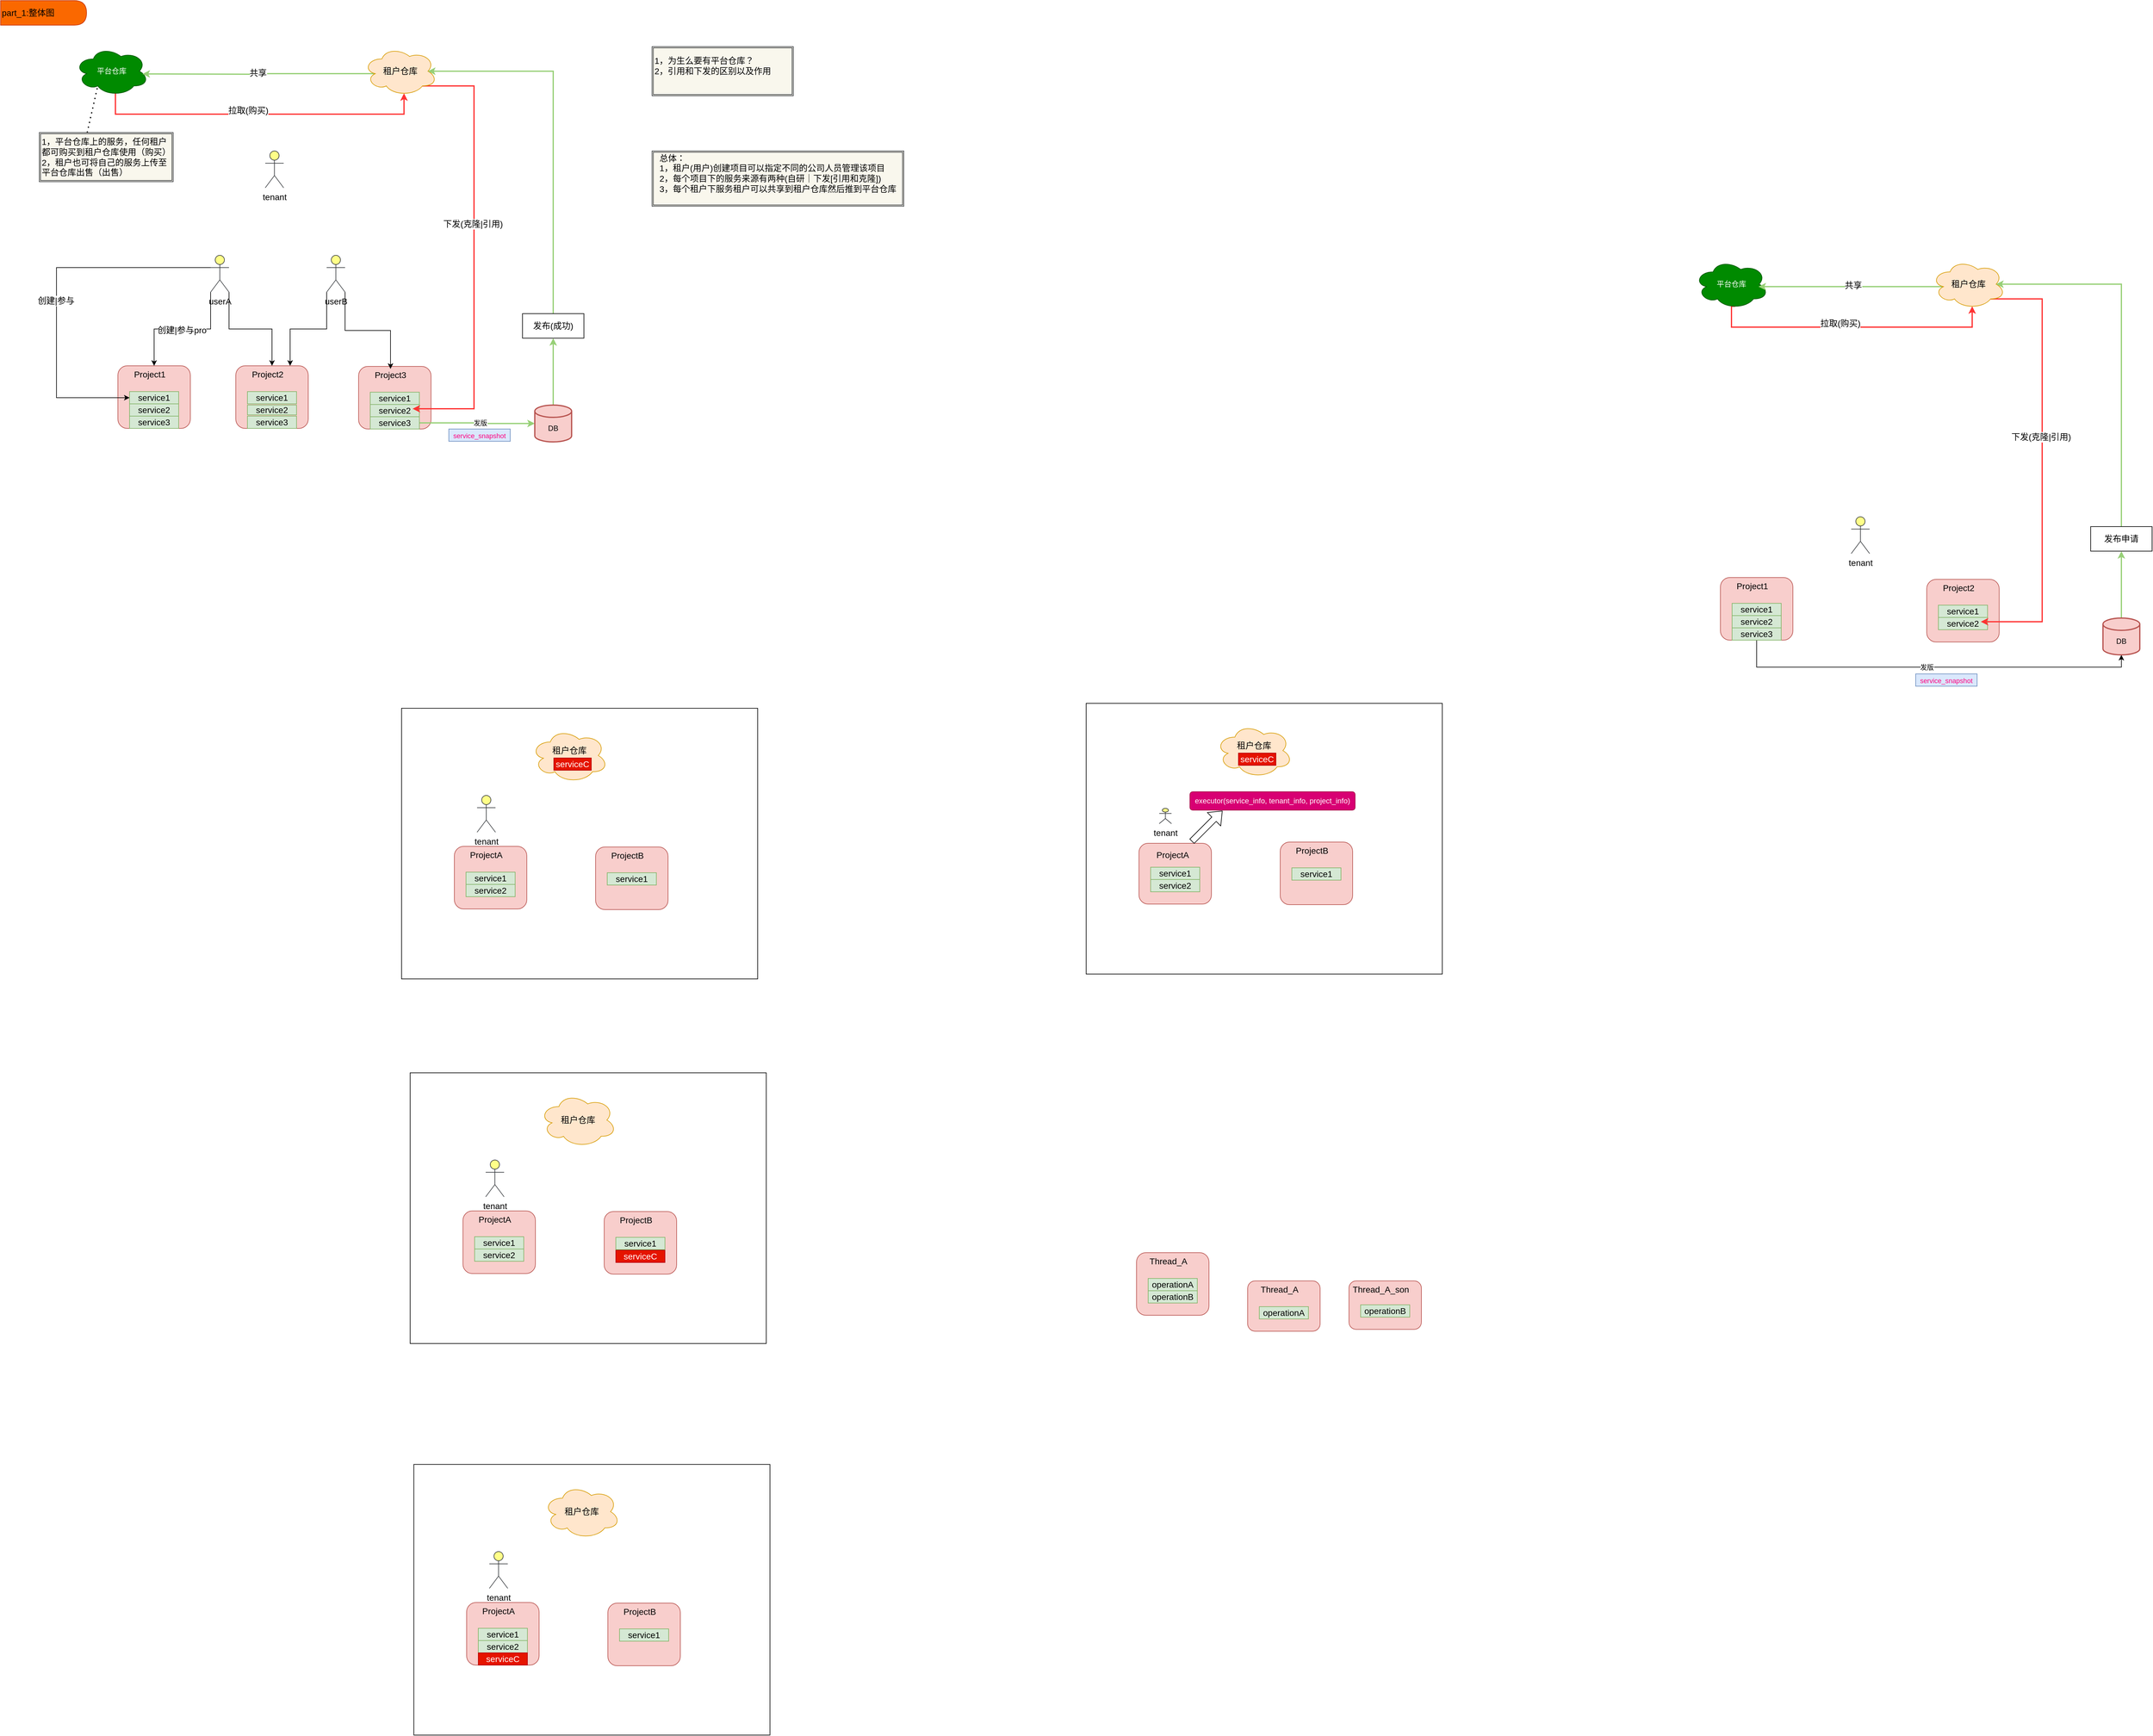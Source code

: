 <mxfile version="14.9.7" type="github">
  <diagram name="Page-1" id="97916047-d0de-89f5-080d-49f4d83e522f">
    <mxGraphModel dx="1497" dy="760" grid="0" gridSize="10" guides="1" tooltips="1" connect="1" arrows="1" fold="1" page="1" pageScale="1.5" pageWidth="4681" pageHeight="3300" background="none" math="0" shadow="0">
      <root>
        <mxCell id="0" />
        <mxCell id="1" parent="0" />
        <mxCell id="XiP37MumvkjMzCkYlwh3-148" style="edgeStyle=orthogonalEdgeStyle;rounded=0;orthogonalLoop=1;jettySize=auto;html=1;exitX=0.55;exitY=0.95;exitDx=0;exitDy=0;exitPerimeter=0;entryX=0.55;entryY=0.95;entryDx=0;entryDy=0;entryPerimeter=0;fontSize=14;fontColor=#33FF33;strokeWidth=2;strokeColor=#FF3333;" parent="1" source="XiP37MumvkjMzCkYlwh3-59" target="XiP37MumvkjMzCkYlwh3-65" edge="1">
          <mxGeometry relative="1" as="geometry">
            <Array as="points">
              <mxPoint x="187" y="225" />
              <mxPoint x="657" y="225" />
            </Array>
          </mxGeometry>
        </mxCell>
        <mxCell id="XiP37MumvkjMzCkYlwh3-149" value="&lt;font color=&quot;#000000&quot;&gt;拉取(购买)&lt;/font&gt;" style="edgeLabel;html=1;align=center;verticalAlign=middle;resizable=0;points=[];fontSize=14;fontColor=#33FF33;" parent="XiP37MumvkjMzCkYlwh3-148" vertex="1" connectable="0">
          <mxGeometry x="-0.07" y="6" relative="1" as="geometry">
            <mxPoint as="offset" />
          </mxGeometry>
        </mxCell>
        <mxCell id="XiP37MumvkjMzCkYlwh3-59" value="平台仓库" style="ellipse;shape=cloud;whiteSpace=wrap;html=1;fillColor=#008a00;strokeColor=#005700;fontColor=#ffffff;" parent="1" vertex="1">
          <mxGeometry x="121" y="115" width="120" height="80" as="geometry" />
        </mxCell>
        <mxCell id="XiP37MumvkjMzCkYlwh3-132" style="edgeStyle=orthogonalEdgeStyle;rounded=0;orthogonalLoop=1;jettySize=auto;html=1;exitX=0.16;exitY=0.55;exitDx=0;exitDy=0;exitPerimeter=0;fontSize=14;strokeWidth=2;strokeColor=#97D077;" parent="1" source="XiP37MumvkjMzCkYlwh3-65" edge="1">
          <mxGeometry relative="1" as="geometry">
            <mxPoint x="231" y="159.471" as="targetPoint" />
          </mxGeometry>
        </mxCell>
        <mxCell id="XiP37MumvkjMzCkYlwh3-133" value="共享" style="edgeLabel;html=1;align=center;verticalAlign=middle;resizable=0;points=[];fontSize=14;" parent="XiP37MumvkjMzCkYlwh3-132" vertex="1" connectable="0">
          <mxGeometry x="-0.04" y="-1" relative="1" as="geometry">
            <mxPoint x="-9" as="offset" />
          </mxGeometry>
        </mxCell>
        <mxCell id="XiP37MumvkjMzCkYlwh3-150" style="edgeStyle=orthogonalEdgeStyle;rounded=0;orthogonalLoop=1;jettySize=auto;html=1;exitX=0.8;exitY=0.8;exitDx=0;exitDy=0;exitPerimeter=0;entryX=1;entryY=0.75;entryDx=0;entryDy=0;fontSize=14;fontColor=#33FF33;strokeWidth=2;strokeColor=#FF3333;" parent="1" source="XiP37MumvkjMzCkYlwh3-65" target="XiP37MumvkjMzCkYlwh3-97" edge="1">
          <mxGeometry relative="1" as="geometry">
            <Array as="points">
              <mxPoint x="771" y="179" />
              <mxPoint x="771" y="705" />
              <mxPoint x="691" y="705" />
              <mxPoint x="691" y="713" />
            </Array>
          </mxGeometry>
        </mxCell>
        <mxCell id="XiP37MumvkjMzCkYlwh3-153" value="&lt;font color=&quot;#000000&quot;&gt;下发(克隆|引用)&lt;/font&gt;" style="edgeLabel;html=1;align=center;verticalAlign=middle;resizable=0;points=[];fontSize=14;fontColor=#33FF33;" parent="XiP37MumvkjMzCkYlwh3-150" vertex="1" connectable="0">
          <mxGeometry x="-0.126" y="-2" relative="1" as="geometry">
            <mxPoint as="offset" />
          </mxGeometry>
        </mxCell>
        <mxCell id="XiP37MumvkjMzCkYlwh3-65" value="租户仓库" style="ellipse;shape=cloud;whiteSpace=wrap;html=1;fontSize=14;fillColor=#ffe6cc;strokeColor=#d79b00;" parent="1" vertex="1">
          <mxGeometry x="591" y="115" width="120" height="80" as="geometry" />
        </mxCell>
        <mxCell id="XiP37MumvkjMzCkYlwh3-67" value="" style="rounded=1;whiteSpace=wrap;html=1;fontSize=14;fillColor=#f8cecc;strokeColor=#b85450;" parent="1" vertex="1">
          <mxGeometry x="191" y="635" width="118" height="102" as="geometry" />
        </mxCell>
        <mxCell id="XiP37MumvkjMzCkYlwh3-72" value="tenant" style="shape=umlActor;verticalLabelPosition=bottom;verticalAlign=top;html=1;outlineConnect=0;fontSize=14;fillColor=#ffff88;strokeColor=#36393d;" parent="1" vertex="1">
          <mxGeometry x="431" y="285" width="30" height="60" as="geometry" />
        </mxCell>
        <mxCell id="XiP37MumvkjMzCkYlwh3-77" value="service1" style="rounded=0;whiteSpace=wrap;html=1;fontSize=14;fillColor=#d5e8d4;strokeColor=#82b366;" parent="1" vertex="1">
          <mxGeometry x="210" y="677" width="80" height="20" as="geometry" />
        </mxCell>
        <mxCell id="XiP37MumvkjMzCkYlwh3-78" value="service2" style="rounded=0;whiteSpace=wrap;html=1;fontSize=14;fillColor=#d5e8d4;strokeColor=#82b366;" parent="1" vertex="1">
          <mxGeometry x="210" y="697" width="80" height="20" as="geometry" />
        </mxCell>
        <mxCell id="XiP37MumvkjMzCkYlwh3-79" value="service3" style="rounded=0;whiteSpace=wrap;html=1;fontSize=14;fillColor=#d5e8d4;strokeColor=#82b366;" parent="1" vertex="1">
          <mxGeometry x="210" y="717" width="80" height="20" as="geometry" />
        </mxCell>
        <mxCell id="XiP37MumvkjMzCkYlwh3-91" value="Project1" style="text;html=1;strokeColor=none;fillColor=none;align=center;verticalAlign=middle;whiteSpace=wrap;rounded=0;fontSize=14;" parent="1" vertex="1">
          <mxGeometry x="223" y="639" width="40" height="20" as="geometry" />
        </mxCell>
        <mxCell id="XiP37MumvkjMzCkYlwh3-92" value="" style="rounded=1;whiteSpace=wrap;html=1;fontSize=14;fillColor=#f8cecc;strokeColor=#b85450;" parent="1" vertex="1">
          <mxGeometry x="383" y="635" width="118" height="102" as="geometry" />
        </mxCell>
        <mxCell id="XiP37MumvkjMzCkYlwh3-93" value="service1" style="rounded=0;whiteSpace=wrap;html=1;fontSize=14;fillColor=#d5e8d4;strokeColor=#82b366;" parent="1" vertex="1">
          <mxGeometry x="402" y="677" width="80" height="20" as="geometry" />
        </mxCell>
        <mxCell id="XiP37MumvkjMzCkYlwh3-94" value="service2" style="rounded=0;whiteSpace=wrap;html=1;fontSize=14;fillColor=#d5e8d4;strokeColor=#82b366;" parent="1" vertex="1">
          <mxGeometry x="402" y="699" width="80" height="16" as="geometry" />
        </mxCell>
        <mxCell id="XiP37MumvkjMzCkYlwh3-95" value="service3" style="rounded=0;whiteSpace=wrap;html=1;fontSize=14;fillColor=#d5e8d4;strokeColor=#82b366;" parent="1" vertex="1">
          <mxGeometry x="402" y="717" width="80" height="20" as="geometry" />
        </mxCell>
        <mxCell id="XiP37MumvkjMzCkYlwh3-96" value="Project2" style="text;html=1;strokeColor=none;fillColor=none;align=center;verticalAlign=middle;whiteSpace=wrap;rounded=0;fontSize=14;" parent="1" vertex="1">
          <mxGeometry x="415" y="639" width="40" height="20" as="geometry" />
        </mxCell>
        <mxCell id="XiP37MumvkjMzCkYlwh3-97" value="" style="rounded=1;whiteSpace=wrap;html=1;fontSize=14;fillColor=#f8cecc;strokeColor=#b85450;" parent="1" vertex="1">
          <mxGeometry x="583" y="636" width="118" height="102" as="geometry" />
        </mxCell>
        <mxCell id="XiP37MumvkjMzCkYlwh3-98" value="service1" style="rounded=0;whiteSpace=wrap;html=1;fontSize=14;fillColor=#d5e8d4;strokeColor=#82b366;" parent="1" vertex="1">
          <mxGeometry x="602" y="678" width="80" height="20" as="geometry" />
        </mxCell>
        <mxCell id="XiP37MumvkjMzCkYlwh3-99" value="service2" style="rounded=0;whiteSpace=wrap;html=1;fontSize=14;fillColor=#d5e8d4;strokeColor=#82b366;" parent="1" vertex="1">
          <mxGeometry x="602" y="698" width="80" height="20" as="geometry" />
        </mxCell>
        <mxCell id="mb0j57fvCN2QoR91kA2i-7" style="edgeStyle=orthogonalEdgeStyle;rounded=0;orthogonalLoop=1;jettySize=auto;html=1;exitX=1;exitY=0.5;exitDx=0;exitDy=0;entryX=0;entryY=0.5;entryDx=0;entryDy=0;entryPerimeter=0;strokeWidth=2;strokeColor=#97D077;" parent="1" source="XiP37MumvkjMzCkYlwh3-100" target="mb0j57fvCN2QoR91kA2i-4" edge="1">
          <mxGeometry relative="1" as="geometry" />
        </mxCell>
        <mxCell id="mb0j57fvCN2QoR91kA2i-8" value="发版" style="edgeLabel;html=1;align=center;verticalAlign=middle;resizable=0;points=[];" parent="mb0j57fvCN2QoR91kA2i-7" vertex="1" connectable="0">
          <mxGeometry x="-0.076" relative="1" as="geometry">
            <mxPoint x="11" as="offset" />
          </mxGeometry>
        </mxCell>
        <mxCell id="XiP37MumvkjMzCkYlwh3-100" value="service3" style="rounded=0;whiteSpace=wrap;html=1;fontSize=14;fillColor=#d5e8d4;strokeColor=#82b366;" parent="1" vertex="1">
          <mxGeometry x="602" y="718" width="80" height="20" as="geometry" />
        </mxCell>
        <mxCell id="XiP37MumvkjMzCkYlwh3-101" value="Project3" style="text;html=1;strokeColor=none;fillColor=none;align=center;verticalAlign=middle;whiteSpace=wrap;rounded=0;fontSize=14;" parent="1" vertex="1">
          <mxGeometry x="615" y="640" width="40" height="20" as="geometry" />
        </mxCell>
        <mxCell id="XiP37MumvkjMzCkYlwh3-104" value="&lt;div style=&quot;text-align: left&quot;&gt;&lt;span&gt;总体：&lt;/span&gt;&lt;/div&gt;&lt;div style=&quot;text-align: left&quot;&gt;&lt;span&gt;1，租户(用户)创建项目可以指定不同的公司人员管理该项目&lt;/span&gt;&lt;/div&gt;&lt;div style=&quot;text-align: left&quot;&gt;&lt;span&gt;2，每个项目下的服务来源有两种(自研｜下发[引用和克隆])&lt;/span&gt;&lt;/div&gt;&lt;div style=&quot;text-align: left&quot;&gt;&lt;span&gt;3，每个租户下服务租户可以共享到租户仓库然后推到平台仓库&lt;/span&gt;&lt;/div&gt;&lt;div style=&quot;text-align: left&quot;&gt;&lt;span&gt;&lt;br&gt;&lt;/span&gt;&lt;/div&gt;" style="shape=ext;double=1;rounded=0;whiteSpace=wrap;html=1;fontSize=14;fillColor=#f9f7ed;strokeColor=#36393d;" parent="1" vertex="1">
          <mxGeometry x="1061" y="285" width="410" height="90" as="geometry" />
        </mxCell>
        <mxCell id="XiP37MumvkjMzCkYlwh3-118" style="edgeStyle=orthogonalEdgeStyle;rounded=0;orthogonalLoop=1;jettySize=auto;html=1;exitX=0;exitY=1;exitDx=0;exitDy=0;exitPerimeter=0;entryX=0.5;entryY=0;entryDx=0;entryDy=0;fontSize=14;" parent="1" source="XiP37MumvkjMzCkYlwh3-109" target="XiP37MumvkjMzCkYlwh3-67" edge="1">
          <mxGeometry relative="1" as="geometry" />
        </mxCell>
        <mxCell id="XiP37MumvkjMzCkYlwh3-123" value="创建|参与pro" style="edgeLabel;html=1;align=center;verticalAlign=middle;resizable=0;points=[];fontSize=14;" parent="XiP37MumvkjMzCkYlwh3-118" vertex="1" connectable="0">
          <mxGeometry x="0.01" y="2" relative="1" as="geometry">
            <mxPoint as="offset" />
          </mxGeometry>
        </mxCell>
        <mxCell id="XiP37MumvkjMzCkYlwh3-119" style="edgeStyle=orthogonalEdgeStyle;rounded=0;orthogonalLoop=1;jettySize=auto;html=1;exitX=1;exitY=1;exitDx=0;exitDy=0;exitPerimeter=0;fontSize=14;entryX=0.5;entryY=0;entryDx=0;entryDy=0;" parent="1" source="XiP37MumvkjMzCkYlwh3-109" target="XiP37MumvkjMzCkYlwh3-92" edge="1">
          <mxGeometry relative="1" as="geometry">
            <mxPoint x="442" y="615" as="targetPoint" />
          </mxGeometry>
        </mxCell>
        <mxCell id="XiP37MumvkjMzCkYlwh3-124" style="edgeStyle=orthogonalEdgeStyle;rounded=0;orthogonalLoop=1;jettySize=auto;html=1;exitX=0;exitY=0.333;exitDx=0;exitDy=0;exitPerimeter=0;fontSize=14;entryX=0;entryY=0.5;entryDx=0;entryDy=0;" parent="1" source="XiP37MumvkjMzCkYlwh3-109" target="XiP37MumvkjMzCkYlwh3-77" edge="1">
          <mxGeometry relative="1" as="geometry">
            <mxPoint x="161" y="845" as="targetPoint" />
            <Array as="points">
              <mxPoint x="91" y="475" />
              <mxPoint x="91" y="687" />
            </Array>
          </mxGeometry>
        </mxCell>
        <mxCell id="XiP37MumvkjMzCkYlwh3-125" value="创建|参与" style="edgeLabel;html=1;align=center;verticalAlign=middle;resizable=0;points=[];fontSize=14;" parent="XiP37MumvkjMzCkYlwh3-124" vertex="1" connectable="0">
          <mxGeometry x="0.048" y="-1" relative="1" as="geometry">
            <mxPoint as="offset" />
          </mxGeometry>
        </mxCell>
        <mxCell id="XiP37MumvkjMzCkYlwh3-109" value="userA" style="shape=umlActor;verticalLabelPosition=bottom;verticalAlign=top;html=1;outlineConnect=0;fontSize=14;fillColor=#ffff88;strokeColor=#36393d;" parent="1" vertex="1">
          <mxGeometry x="342" y="455" width="30" height="60" as="geometry" />
        </mxCell>
        <mxCell id="XiP37MumvkjMzCkYlwh3-120" style="edgeStyle=orthogonalEdgeStyle;rounded=0;orthogonalLoop=1;jettySize=auto;html=1;exitX=0;exitY=1;exitDx=0;exitDy=0;exitPerimeter=0;entryX=0.75;entryY=0;entryDx=0;entryDy=0;fontSize=14;" parent="1" source="XiP37MumvkjMzCkYlwh3-113" target="XiP37MumvkjMzCkYlwh3-92" edge="1">
          <mxGeometry relative="1" as="geometry" />
        </mxCell>
        <mxCell id="XiP37MumvkjMzCkYlwh3-121" style="edgeStyle=orthogonalEdgeStyle;rounded=0;orthogonalLoop=1;jettySize=auto;html=1;exitX=1;exitY=1;exitDx=0;exitDy=0;exitPerimeter=0;entryX=0.5;entryY=0;entryDx=0;entryDy=0;fontSize=14;" parent="1" source="XiP37MumvkjMzCkYlwh3-113" target="XiP37MumvkjMzCkYlwh3-101" edge="1">
          <mxGeometry relative="1" as="geometry" />
        </mxCell>
        <mxCell id="XiP37MumvkjMzCkYlwh3-113" value="userB" style="shape=umlActor;verticalLabelPosition=bottom;verticalAlign=top;html=1;outlineConnect=0;fontSize=14;fillColor=#ffff88;strokeColor=#36393d;" parent="1" vertex="1">
          <mxGeometry x="531" y="455" width="30" height="60" as="geometry" />
        </mxCell>
        <mxCell id="XiP37MumvkjMzCkYlwh3-134" value="1，平台仓库上的服务，任何租户都可购买到租户仓库使用（购买）&lt;br&gt;2，租户也可将自己的服务上传至平台仓库出售（出售）" style="shape=ext;double=1;rounded=0;whiteSpace=wrap;html=1;fontSize=14;align=left;fillColor=#f9f7ed;strokeColor=#36393d;" parent="1" vertex="1">
          <mxGeometry x="63" y="255" width="218" height="80" as="geometry" />
        </mxCell>
        <mxCell id="XiP37MumvkjMzCkYlwh3-135" value="" style="endArrow=none;dashed=1;html=1;dashPattern=1 3;strokeWidth=2;fontSize=14;entryX=0.31;entryY=0.8;entryDx=0;entryDy=0;entryPerimeter=0;" parent="1" target="XiP37MumvkjMzCkYlwh3-59" edge="1">
          <mxGeometry width="50" height="50" relative="1" as="geometry">
            <mxPoint x="141" y="255" as="sourcePoint" />
            <mxPoint x="161" y="205" as="targetPoint" />
          </mxGeometry>
        </mxCell>
        <mxCell id="XiP37MumvkjMzCkYlwh3-152" value="" style="endArrow=classic;html=1;fontSize=14;fontColor=#33FF33;strokeWidth=2;strokeColor=#FF3333;" parent="1" edge="1">
          <mxGeometry width="50" height="50" relative="1" as="geometry">
            <mxPoint x="721" y="705" as="sourcePoint" />
            <mxPoint x="671" y="705" as="targetPoint" />
          </mxGeometry>
        </mxCell>
        <mxCell id="XiP37MumvkjMzCkYlwh3-155" value="&lt;font color=&quot;#000000&quot;&gt;1，为生么要有平台仓库？&lt;br&gt;2，引用和下发的区别以及作用&lt;br&gt;&lt;br&gt;&lt;/font&gt;" style="shape=ext;double=1;rounded=0;whiteSpace=wrap;html=1;fontSize=14;align=left;fillColor=#f9f7ed;strokeColor=#36393d;" parent="1" vertex="1">
          <mxGeometry x="1061" y="115" width="230" height="80" as="geometry" />
        </mxCell>
        <mxCell id="XiP37MumvkjMzCkYlwh3-160" value="&lt;font color=&quot;#000000&quot;&gt;part_1:整体图&lt;/font&gt;" style="shape=delay;whiteSpace=wrap;html=1;fontSize=14;fontColor=#000000;align=left;fillColor=#fa6800;strokeColor=#C73500;" parent="1" vertex="1">
          <mxGeometry y="40" width="140" height="40" as="geometry" />
        </mxCell>
        <mxCell id="mb0j57fvCN2QoR91kA2i-16" style="edgeStyle=orthogonalEdgeStyle;rounded=0;orthogonalLoop=1;jettySize=auto;html=1;exitX=0.5;exitY=0;exitDx=0;exitDy=0;entryX=0.875;entryY=0.5;entryDx=0;entryDy=0;entryPerimeter=0;strokeWidth=2;strokeColor=#97D077;" parent="1" source="mb0j57fvCN2QoR91kA2i-2" target="XiP37MumvkjMzCkYlwh3-65" edge="1">
          <mxGeometry relative="1" as="geometry">
            <Array as="points">
              <mxPoint x="900" y="155" />
            </Array>
          </mxGeometry>
        </mxCell>
        <mxCell id="mb0j57fvCN2QoR91kA2i-2" value="&lt;font style=&quot;font-size: 14px&quot;&gt;发布(成功)&lt;/font&gt;" style="rounded=0;whiteSpace=wrap;html=1;" parent="1" vertex="1">
          <mxGeometry x="850" y="550" width="100" height="40" as="geometry" />
        </mxCell>
        <mxCell id="mb0j57fvCN2QoR91kA2i-15" style="edgeStyle=orthogonalEdgeStyle;rounded=0;orthogonalLoop=1;jettySize=auto;html=1;exitX=0.5;exitY=0;exitDx=0;exitDy=0;exitPerimeter=0;entryX=0.5;entryY=1;entryDx=0;entryDy=0;strokeWidth=2;strokeColor=#97D077;" parent="1" source="mb0j57fvCN2QoR91kA2i-4" target="mb0j57fvCN2QoR91kA2i-2" edge="1">
          <mxGeometry relative="1" as="geometry" />
        </mxCell>
        <mxCell id="mb0j57fvCN2QoR91kA2i-4" value="&lt;br&gt;DB" style="strokeWidth=2;html=1;shape=mxgraph.flowchart.database;whiteSpace=wrap;fillColor=#f8cecc;strokeColor=#b85450;" parent="1" vertex="1">
          <mxGeometry x="870" y="699" width="60" height="60" as="geometry" />
        </mxCell>
        <mxCell id="mb0j57fvCN2QoR91kA2i-9" value="&lt;font style=&quot;font-size: 11px&quot; color=&quot;#ff0080&quot;&gt;service_snapshot&lt;/font&gt;" style="rounded=0;whiteSpace=wrap;html=1;fontSize=14;fillColor=#dae8fc;strokeColor=#6c8ebf;" parent="1" vertex="1">
          <mxGeometry x="730" y="738" width="100" height="20" as="geometry" />
        </mxCell>
        <mxCell id="cBf-o_3Lq7rXrhT4jhTr-19" value="" style="rounded=0;whiteSpace=wrap;html=1;" parent="1" vertex="1">
          <mxGeometry x="653" y="1193" width="580" height="441" as="geometry" />
        </mxCell>
        <mxCell id="cBf-o_3Lq7rXrhT4jhTr-21" value="" style="rounded=1;whiteSpace=wrap;html=1;fontSize=14;fillColor=#f8cecc;strokeColor=#b85450;" parent="1" vertex="1">
          <mxGeometry x="739" y="1418" width="118" height="102" as="geometry" />
        </mxCell>
        <mxCell id="cBf-o_3Lq7rXrhT4jhTr-22" value="service1" style="rounded=0;whiteSpace=wrap;html=1;fontSize=14;fillColor=#d5e8d4;strokeColor=#82b366;" parent="1" vertex="1">
          <mxGeometry x="758" y="1460" width="80" height="20" as="geometry" />
        </mxCell>
        <mxCell id="cBf-o_3Lq7rXrhT4jhTr-23" value="service2" style="rounded=0;whiteSpace=wrap;html=1;fontSize=14;fillColor=#d5e8d4;strokeColor=#82b366;" parent="1" vertex="1">
          <mxGeometry x="758" y="1480" width="80" height="20" as="geometry" />
        </mxCell>
        <mxCell id="cBf-o_3Lq7rXrhT4jhTr-25" value="ProjectA" style="text;html=1;strokeColor=none;fillColor=none;align=center;verticalAlign=middle;whiteSpace=wrap;rounded=0;fontSize=14;" parent="1" vertex="1">
          <mxGeometry x="771" y="1422" width="40" height="20" as="geometry" />
        </mxCell>
        <mxCell id="cBf-o_3Lq7rXrhT4jhTr-26" value="tenant" style="shape=umlActor;verticalLabelPosition=bottom;verticalAlign=top;html=1;outlineConnect=0;fontSize=14;fillColor=#ffff88;strokeColor=#36393d;" parent="1" vertex="1">
          <mxGeometry x="776" y="1335" width="30" height="60" as="geometry" />
        </mxCell>
        <mxCell id="cBf-o_3Lq7rXrhT4jhTr-27" value="租户仓库&lt;br&gt;&lt;br&gt;" style="ellipse;shape=cloud;whiteSpace=wrap;html=1;fontSize=14;fillColor=#ffe6cc;strokeColor=#d79b00;" parent="1" vertex="1">
          <mxGeometry x="864" y="1226" width="125" height="88" as="geometry" />
        </mxCell>
        <mxCell id="cBf-o_3Lq7rXrhT4jhTr-29" value="" style="rounded=1;whiteSpace=wrap;html=1;fontSize=14;fillColor=#f8cecc;strokeColor=#b85450;" parent="1" vertex="1">
          <mxGeometry x="969" y="1419" width="118" height="102" as="geometry" />
        </mxCell>
        <mxCell id="cBf-o_3Lq7rXrhT4jhTr-30" value="service1" style="rounded=0;whiteSpace=wrap;html=1;fontSize=14;fillColor=#d5e8d4;strokeColor=#82b366;" parent="1" vertex="1">
          <mxGeometry x="988" y="1461" width="80" height="20" as="geometry" />
        </mxCell>
        <mxCell id="cBf-o_3Lq7rXrhT4jhTr-33" value="ProjectB" style="text;html=1;strokeColor=none;fillColor=none;align=center;verticalAlign=middle;whiteSpace=wrap;rounded=0;fontSize=14;" parent="1" vertex="1">
          <mxGeometry x="1001" y="1423" width="40" height="20" as="geometry" />
        </mxCell>
        <mxCell id="cBf-o_3Lq7rXrhT4jhTr-35" value="serviceC" style="rounded=0;whiteSpace=wrap;html=1;fontSize=14;fillColor=#e51400;strokeColor=#B20000;fontColor=#ffffff;" parent="1" vertex="1">
          <mxGeometry x="901" y="1274" width="61" height="20" as="geometry" />
        </mxCell>
        <mxCell id="cBf-o_3Lq7rXrhT4jhTr-37" value="" style="rounded=0;whiteSpace=wrap;html=1;" parent="1" vertex="1">
          <mxGeometry x="667" y="1787" width="580" height="441" as="geometry" />
        </mxCell>
        <mxCell id="cBf-o_3Lq7rXrhT4jhTr-38" value="" style="rounded=1;whiteSpace=wrap;html=1;fontSize=14;fillColor=#f8cecc;strokeColor=#b85450;" parent="1" vertex="1">
          <mxGeometry x="753" y="2012" width="118" height="102" as="geometry" />
        </mxCell>
        <mxCell id="cBf-o_3Lq7rXrhT4jhTr-39" value="service1" style="rounded=0;whiteSpace=wrap;html=1;fontSize=14;fillColor=#d5e8d4;strokeColor=#82b366;" parent="1" vertex="1">
          <mxGeometry x="772" y="2054" width="80" height="20" as="geometry" />
        </mxCell>
        <mxCell id="cBf-o_3Lq7rXrhT4jhTr-40" value="service2" style="rounded=0;whiteSpace=wrap;html=1;fontSize=14;fillColor=#d5e8d4;strokeColor=#82b366;" parent="1" vertex="1">
          <mxGeometry x="772" y="2074" width="80" height="20" as="geometry" />
        </mxCell>
        <mxCell id="cBf-o_3Lq7rXrhT4jhTr-41" value="ProjectA" style="text;html=1;strokeColor=none;fillColor=none;align=center;verticalAlign=middle;whiteSpace=wrap;rounded=0;fontSize=14;" parent="1" vertex="1">
          <mxGeometry x="785" y="2016" width="40" height="20" as="geometry" />
        </mxCell>
        <mxCell id="cBf-o_3Lq7rXrhT4jhTr-42" value="tenant" style="shape=umlActor;verticalLabelPosition=bottom;verticalAlign=top;html=1;outlineConnect=0;fontSize=14;fillColor=#ffff88;strokeColor=#36393d;" parent="1" vertex="1">
          <mxGeometry x="790" y="1929" width="30" height="60" as="geometry" />
        </mxCell>
        <mxCell id="cBf-o_3Lq7rXrhT4jhTr-43" value="租户仓库" style="ellipse;shape=cloud;whiteSpace=wrap;html=1;fontSize=14;fillColor=#ffe6cc;strokeColor=#d79b00;" parent="1" vertex="1">
          <mxGeometry x="878" y="1820" width="125" height="88" as="geometry" />
        </mxCell>
        <mxCell id="cBf-o_3Lq7rXrhT4jhTr-44" value="" style="rounded=1;whiteSpace=wrap;html=1;fontSize=14;fillColor=#f8cecc;strokeColor=#b85450;" parent="1" vertex="1">
          <mxGeometry x="983" y="2013" width="118" height="102" as="geometry" />
        </mxCell>
        <mxCell id="cBf-o_3Lq7rXrhT4jhTr-45" value="service1" style="rounded=0;whiteSpace=wrap;html=1;fontSize=14;fillColor=#d5e8d4;strokeColor=#82b366;" parent="1" vertex="1">
          <mxGeometry x="1002" y="2055" width="80" height="20" as="geometry" />
        </mxCell>
        <mxCell id="cBf-o_3Lq7rXrhT4jhTr-46" value="ProjectB" style="text;html=1;strokeColor=none;fillColor=none;align=center;verticalAlign=middle;whiteSpace=wrap;rounded=0;fontSize=14;" parent="1" vertex="1">
          <mxGeometry x="1015" y="2017" width="40" height="20" as="geometry" />
        </mxCell>
        <mxCell id="cBf-o_3Lq7rXrhT4jhTr-49" value="" style="rounded=0;whiteSpace=wrap;html=1;" parent="1" vertex="1">
          <mxGeometry x="673" y="2425" width="580" height="441" as="geometry" />
        </mxCell>
        <mxCell id="cBf-o_3Lq7rXrhT4jhTr-50" value="" style="rounded=1;whiteSpace=wrap;html=1;fontSize=14;fillColor=#f8cecc;strokeColor=#b85450;" parent="1" vertex="1">
          <mxGeometry x="759" y="2650" width="118" height="102" as="geometry" />
        </mxCell>
        <mxCell id="cBf-o_3Lq7rXrhT4jhTr-51" value="service1" style="rounded=0;whiteSpace=wrap;html=1;fontSize=14;fillColor=#d5e8d4;strokeColor=#82b366;" parent="1" vertex="1">
          <mxGeometry x="778" y="2692" width="80" height="20" as="geometry" />
        </mxCell>
        <mxCell id="cBf-o_3Lq7rXrhT4jhTr-52" value="service2" style="rounded=0;whiteSpace=wrap;html=1;fontSize=14;fillColor=#d5e8d4;strokeColor=#82b366;" parent="1" vertex="1">
          <mxGeometry x="778" y="2712" width="80" height="20" as="geometry" />
        </mxCell>
        <mxCell id="cBf-o_3Lq7rXrhT4jhTr-53" value="ProjectA" style="text;html=1;strokeColor=none;fillColor=none;align=center;verticalAlign=middle;whiteSpace=wrap;rounded=0;fontSize=14;" parent="1" vertex="1">
          <mxGeometry x="791" y="2654" width="40" height="20" as="geometry" />
        </mxCell>
        <mxCell id="cBf-o_3Lq7rXrhT4jhTr-54" value="tenant" style="shape=umlActor;verticalLabelPosition=bottom;verticalAlign=top;html=1;outlineConnect=0;fontSize=14;fillColor=#ffff88;strokeColor=#36393d;" parent="1" vertex="1">
          <mxGeometry x="796" y="2567" width="30" height="60" as="geometry" />
        </mxCell>
        <mxCell id="cBf-o_3Lq7rXrhT4jhTr-55" value="租户仓库" style="ellipse;shape=cloud;whiteSpace=wrap;html=1;fontSize=14;fillColor=#ffe6cc;strokeColor=#d79b00;" parent="1" vertex="1">
          <mxGeometry x="884" y="2458" width="125" height="88" as="geometry" />
        </mxCell>
        <mxCell id="cBf-o_3Lq7rXrhT4jhTr-56" value="" style="rounded=1;whiteSpace=wrap;html=1;fontSize=14;fillColor=#f8cecc;strokeColor=#b85450;" parent="1" vertex="1">
          <mxGeometry x="989" y="2651" width="118" height="102" as="geometry" />
        </mxCell>
        <mxCell id="cBf-o_3Lq7rXrhT4jhTr-57" value="service1" style="rounded=0;whiteSpace=wrap;html=1;fontSize=14;fillColor=#d5e8d4;strokeColor=#82b366;" parent="1" vertex="1">
          <mxGeometry x="1008" y="2693" width="80" height="20" as="geometry" />
        </mxCell>
        <mxCell id="cBf-o_3Lq7rXrhT4jhTr-58" value="ProjectB" style="text;html=1;strokeColor=none;fillColor=none;align=center;verticalAlign=middle;whiteSpace=wrap;rounded=0;fontSize=14;" parent="1" vertex="1">
          <mxGeometry x="1021" y="2655" width="40" height="20" as="geometry" />
        </mxCell>
        <mxCell id="cBf-o_3Lq7rXrhT4jhTr-60" value="serviceC" style="rounded=0;whiteSpace=wrap;html=1;fontSize=14;fillColor=#e51400;strokeColor=#B20000;fontColor=#ffffff;" parent="1" vertex="1">
          <mxGeometry x="1002" y="2076" width="80" height="20" as="geometry" />
        </mxCell>
        <mxCell id="cBf-o_3Lq7rXrhT4jhTr-61" value="serviceC" style="rounded=0;whiteSpace=wrap;html=1;fontSize=14;fillColor=#e51400;strokeColor=#B20000;fontColor=#ffffff;" parent="1" vertex="1">
          <mxGeometry x="778" y="2732" width="80" height="20" as="geometry" />
        </mxCell>
        <mxCell id="36Zw3l1p80daaBRhH_A8-2" value="" style="rounded=0;whiteSpace=wrap;html=1;" parent="1" vertex="1">
          <mxGeometry x="1768" y="1185" width="580" height="441" as="geometry" />
        </mxCell>
        <mxCell id="36Zw3l1p80daaBRhH_A8-3" value="" style="rounded=1;whiteSpace=wrap;html=1;fontSize=14;fillColor=#f8cecc;strokeColor=#b85450;" parent="1" vertex="1">
          <mxGeometry x="1854" y="1413" width="118" height="99" as="geometry" />
        </mxCell>
        <mxCell id="36Zw3l1p80daaBRhH_A8-4" value="service1" style="rounded=0;whiteSpace=wrap;html=1;fontSize=14;fillColor=#d5e8d4;strokeColor=#82b366;" parent="1" vertex="1">
          <mxGeometry x="1873" y="1452" width="80" height="20" as="geometry" />
        </mxCell>
        <mxCell id="36Zw3l1p80daaBRhH_A8-5" value="service2" style="rounded=0;whiteSpace=wrap;html=1;fontSize=14;fillColor=#d5e8d4;strokeColor=#82b366;" parent="1" vertex="1">
          <mxGeometry x="1873" y="1472" width="80" height="20" as="geometry" />
        </mxCell>
        <mxCell id="36Zw3l1p80daaBRhH_A8-6" value="ProjectA" style="text;html=1;strokeColor=none;fillColor=none;align=center;verticalAlign=middle;whiteSpace=wrap;rounded=0;fontSize=14;" parent="1" vertex="1">
          <mxGeometry x="1889" y="1422" width="40" height="20" as="geometry" />
        </mxCell>
        <mxCell id="36Zw3l1p80daaBRhH_A8-7" value="tenant" style="shape=umlActor;verticalLabelPosition=bottom;verticalAlign=top;html=1;outlineConnect=0;fontSize=14;fillColor=#ffff88;strokeColor=#36393d;" parent="1" vertex="1">
          <mxGeometry x="1887" y="1356" width="20" height="25" as="geometry" />
        </mxCell>
        <mxCell id="36Zw3l1p80daaBRhH_A8-8" value="租户仓库&lt;br&gt;&lt;br&gt;" style="ellipse;shape=cloud;whiteSpace=wrap;html=1;fontSize=14;fillColor=#ffe6cc;strokeColor=#d79b00;" parent="1" vertex="1">
          <mxGeometry x="1979" y="1218" width="125" height="88" as="geometry" />
        </mxCell>
        <mxCell id="36Zw3l1p80daaBRhH_A8-9" value="" style="rounded=1;whiteSpace=wrap;html=1;fontSize=14;fillColor=#f8cecc;strokeColor=#b85450;" parent="1" vertex="1">
          <mxGeometry x="2084" y="1411" width="118" height="102" as="geometry" />
        </mxCell>
        <mxCell id="36Zw3l1p80daaBRhH_A8-10" value="service1" style="rounded=0;whiteSpace=wrap;html=1;fontSize=14;fillColor=#d5e8d4;strokeColor=#82b366;" parent="1" vertex="1">
          <mxGeometry x="2103" y="1453" width="80" height="20" as="geometry" />
        </mxCell>
        <mxCell id="36Zw3l1p80daaBRhH_A8-11" value="ProjectB" style="text;html=1;strokeColor=none;fillColor=none;align=center;verticalAlign=middle;whiteSpace=wrap;rounded=0;fontSize=14;" parent="1" vertex="1">
          <mxGeometry x="2116" y="1415" width="40" height="20" as="geometry" />
        </mxCell>
        <mxCell id="36Zw3l1p80daaBRhH_A8-12" value="serviceC" style="rounded=0;whiteSpace=wrap;html=1;fontSize=14;fillColor=#e51400;strokeColor=#B20000;fontColor=#ffffff;" parent="1" vertex="1">
          <mxGeometry x="2016" y="1266" width="61" height="20" as="geometry" />
        </mxCell>
        <mxCell id="36Zw3l1p80daaBRhH_A8-35" value="executor(service_info, tenant_info, project_info)" style="rounded=1;whiteSpace=wrap;html=1;fillColor=#d80073;strokeColor=#A50040;fontColor=#ffffff;" parent="1" vertex="1">
          <mxGeometry x="1937" y="1329" width="269" height="30" as="geometry" />
        </mxCell>
        <mxCell id="36Zw3l1p80daaBRhH_A8-42" value="" style="shape=flexArrow;endArrow=classic;html=1;" parent="1" edge="1">
          <mxGeometry width="50" height="50" relative="1" as="geometry">
            <mxPoint x="1940" y="1410" as="sourcePoint" />
            <mxPoint x="1990" y="1360" as="targetPoint" />
          </mxGeometry>
        </mxCell>
        <mxCell id="36Zw3l1p80daaBRhH_A8-60" value="" style="rounded=1;whiteSpace=wrap;html=1;fontSize=14;fillColor=#f8cecc;strokeColor=#b85450;" parent="1" vertex="1">
          <mxGeometry x="1850" y="2080" width="118" height="102" as="geometry" />
        </mxCell>
        <mxCell id="36Zw3l1p80daaBRhH_A8-61" value="operationA" style="rounded=0;whiteSpace=wrap;html=1;fontSize=14;fillColor=#d5e8d4;strokeColor=#82b366;" parent="1" vertex="1">
          <mxGeometry x="1869" y="2122" width="80" height="20" as="geometry" />
        </mxCell>
        <mxCell id="36Zw3l1p80daaBRhH_A8-62" value="operationB" style="rounded=0;whiteSpace=wrap;html=1;fontSize=14;fillColor=#d5e8d4;strokeColor=#82b366;" parent="1" vertex="1">
          <mxGeometry x="1869" y="2142" width="80" height="20" as="geometry" />
        </mxCell>
        <mxCell id="36Zw3l1p80daaBRhH_A8-63" value="Thread_A" style="text;html=1;strokeColor=none;fillColor=none;align=center;verticalAlign=middle;whiteSpace=wrap;rounded=0;fontSize=14;" parent="1" vertex="1">
          <mxGeometry x="1882" y="2084" width="40" height="20" as="geometry" />
        </mxCell>
        <mxCell id="36Zw3l1p80daaBRhH_A8-65" value="" style="rounded=1;whiteSpace=wrap;html=1;fontSize=14;fillColor=#f8cecc;strokeColor=#b85450;" parent="1" vertex="1">
          <mxGeometry x="2031" y="2126" width="118" height="82" as="geometry" />
        </mxCell>
        <mxCell id="36Zw3l1p80daaBRhH_A8-66" value="operationA" style="rounded=0;whiteSpace=wrap;html=1;fontSize=14;fillColor=#d5e8d4;strokeColor=#82b366;" parent="1" vertex="1">
          <mxGeometry x="2050" y="2168" width="80" height="20" as="geometry" />
        </mxCell>
        <mxCell id="36Zw3l1p80daaBRhH_A8-68" value="Thread_A" style="text;html=1;strokeColor=none;fillColor=none;align=center;verticalAlign=middle;whiteSpace=wrap;rounded=0;fontSize=14;" parent="1" vertex="1">
          <mxGeometry x="2063" y="2130" width="40" height="20" as="geometry" />
        </mxCell>
        <mxCell id="36Zw3l1p80daaBRhH_A8-74" value="" style="rounded=1;whiteSpace=wrap;html=1;fontSize=14;fillColor=#f8cecc;strokeColor=#b85450;" parent="1" vertex="1">
          <mxGeometry x="2196" y="2126" width="118" height="79" as="geometry" />
        </mxCell>
        <mxCell id="36Zw3l1p80daaBRhH_A8-76" value="operationB" style="rounded=0;whiteSpace=wrap;html=1;fontSize=14;fillColor=#d5e8d4;strokeColor=#82b366;" parent="1" vertex="1">
          <mxGeometry x="2215" y="2165" width="80" height="20" as="geometry" />
        </mxCell>
        <mxCell id="36Zw3l1p80daaBRhH_A8-77" value="Thread_A_son" style="text;html=1;strokeColor=none;fillColor=none;align=center;verticalAlign=middle;whiteSpace=wrap;rounded=0;fontSize=14;" parent="1" vertex="1">
          <mxGeometry x="2228" y="2130" width="40" height="20" as="geometry" />
        </mxCell>
        <mxCell id="36Zw3l1p80daaBRhH_A8-79" style="edgeStyle=orthogonalEdgeStyle;rounded=0;orthogonalLoop=1;jettySize=auto;html=1;exitX=0.5;exitY=1;exitDx=0;exitDy=0;" parent="1" source="36Zw3l1p80daaBRhH_A8-65" target="36Zw3l1p80daaBRhH_A8-65" edge="1">
          <mxGeometry relative="1" as="geometry" />
        </mxCell>
        <mxCell id="MVISzf5grT1EbG4Rp0sv-1" style="edgeStyle=orthogonalEdgeStyle;rounded=0;orthogonalLoop=1;jettySize=auto;html=1;exitX=0.55;exitY=0.95;exitDx=0;exitDy=0;exitPerimeter=0;entryX=0.55;entryY=0.95;entryDx=0;entryDy=0;entryPerimeter=0;fontSize=14;fontColor=#33FF33;strokeWidth=2;strokeColor=#FF3333;" edge="1" parent="1" source="MVISzf5grT1EbG4Rp0sv-3" target="MVISzf5grT1EbG4Rp0sv-8">
          <mxGeometry relative="1" as="geometry">
            <Array as="points">
              <mxPoint x="2819" y="538" />
              <mxPoint x="2819" y="572" />
              <mxPoint x="3211" y="572" />
            </Array>
          </mxGeometry>
        </mxCell>
        <mxCell id="MVISzf5grT1EbG4Rp0sv-2" value="&lt;font color=&quot;#000000&quot;&gt;拉取(购买)&lt;/font&gt;" style="edgeLabel;html=1;align=center;verticalAlign=middle;resizable=0;points=[];fontSize=14;fontColor=#33FF33;" vertex="1" connectable="0" parent="MVISzf5grT1EbG4Rp0sv-1">
          <mxGeometry x="-0.07" y="6" relative="1" as="geometry">
            <mxPoint as="offset" />
          </mxGeometry>
        </mxCell>
        <mxCell id="MVISzf5grT1EbG4Rp0sv-3" value="平台仓库" style="ellipse;shape=cloud;whiteSpace=wrap;html=1;fillColor=#008a00;strokeColor=#005700;fontColor=#ffffff;" vertex="1" parent="1">
          <mxGeometry x="2759" y="462" width="120" height="80" as="geometry" />
        </mxCell>
        <mxCell id="MVISzf5grT1EbG4Rp0sv-4" style="edgeStyle=orthogonalEdgeStyle;rounded=0;orthogonalLoop=1;jettySize=auto;html=1;exitX=0.16;exitY=0.55;exitDx=0;exitDy=0;exitPerimeter=0;fontSize=14;strokeWidth=2;strokeColor=#97D077;" edge="1" parent="1" source="MVISzf5grT1EbG4Rp0sv-8">
          <mxGeometry relative="1" as="geometry">
            <mxPoint x="2863" y="506" as="targetPoint" />
          </mxGeometry>
        </mxCell>
        <mxCell id="MVISzf5grT1EbG4Rp0sv-5" value="共享" style="edgeLabel;html=1;align=center;verticalAlign=middle;resizable=0;points=[];fontSize=14;" vertex="1" connectable="0" parent="MVISzf5grT1EbG4Rp0sv-4">
          <mxGeometry x="-0.04" y="-1" relative="1" as="geometry">
            <mxPoint x="-2" y="-1" as="offset" />
          </mxGeometry>
        </mxCell>
        <mxCell id="MVISzf5grT1EbG4Rp0sv-6" style="edgeStyle=orthogonalEdgeStyle;rounded=0;orthogonalLoop=1;jettySize=auto;html=1;exitX=0.8;exitY=0.8;exitDx=0;exitDy=0;exitPerimeter=0;entryX=1;entryY=0.75;entryDx=0;entryDy=0;fontSize=14;fontColor=#33FF33;strokeWidth=2;strokeColor=#FF3333;" edge="1" parent="1" source="MVISzf5grT1EbG4Rp0sv-8" target="MVISzf5grT1EbG4Rp0sv-20">
          <mxGeometry relative="1" as="geometry">
            <Array as="points">
              <mxPoint x="3325" y="526" />
              <mxPoint x="3325" y="1052" />
              <mxPoint x="3245" y="1052" />
              <mxPoint x="3245" y="1060" />
            </Array>
          </mxGeometry>
        </mxCell>
        <mxCell id="MVISzf5grT1EbG4Rp0sv-7" value="&lt;font color=&quot;#000000&quot;&gt;下发(克隆|引用)&lt;/font&gt;" style="edgeLabel;html=1;align=center;verticalAlign=middle;resizable=0;points=[];fontSize=14;fontColor=#33FF33;" vertex="1" connectable="0" parent="MVISzf5grT1EbG4Rp0sv-6">
          <mxGeometry x="-0.126" y="-2" relative="1" as="geometry">
            <mxPoint as="offset" />
          </mxGeometry>
        </mxCell>
        <mxCell id="MVISzf5grT1EbG4Rp0sv-8" value="租户仓库" style="ellipse;shape=cloud;whiteSpace=wrap;html=1;fontSize=14;fillColor=#ffe6cc;strokeColor=#d79b00;" vertex="1" parent="1">
          <mxGeometry x="3145" y="462" width="120" height="80" as="geometry" />
        </mxCell>
        <mxCell id="MVISzf5grT1EbG4Rp0sv-9" value="" style="rounded=1;whiteSpace=wrap;html=1;fontSize=14;fillColor=#f8cecc;strokeColor=#b85450;" vertex="1" parent="1">
          <mxGeometry x="2801" y="980" width="118" height="102" as="geometry" />
        </mxCell>
        <mxCell id="MVISzf5grT1EbG4Rp0sv-10" value="tenant" style="shape=umlActor;verticalLabelPosition=bottom;verticalAlign=top;html=1;outlineConnect=0;fontSize=14;fillColor=#ffff88;strokeColor=#36393d;" vertex="1" parent="1">
          <mxGeometry x="3014" y="881" width="30" height="60" as="geometry" />
        </mxCell>
        <mxCell id="MVISzf5grT1EbG4Rp0sv-11" value="service1" style="rounded=0;whiteSpace=wrap;html=1;fontSize=14;fillColor=#d5e8d4;strokeColor=#82b366;" vertex="1" parent="1">
          <mxGeometry x="2820" y="1022" width="80" height="20" as="geometry" />
        </mxCell>
        <mxCell id="MVISzf5grT1EbG4Rp0sv-12" value="service2" style="rounded=0;whiteSpace=wrap;html=1;fontSize=14;fillColor=#d5e8d4;strokeColor=#82b366;" vertex="1" parent="1">
          <mxGeometry x="2820" y="1042" width="80" height="20" as="geometry" />
        </mxCell>
        <mxCell id="MVISzf5grT1EbG4Rp0sv-46" style="edgeStyle=orthogonalEdgeStyle;rounded=0;orthogonalLoop=1;jettySize=auto;html=1;exitX=0.5;exitY=1;exitDx=0;exitDy=0;entryX=0.5;entryY=1;entryDx=0;entryDy=0;entryPerimeter=0;" edge="1" parent="1" source="MVISzf5grT1EbG4Rp0sv-13" target="MVISzf5grT1EbG4Rp0sv-42">
          <mxGeometry relative="1" as="geometry" />
        </mxCell>
        <mxCell id="MVISzf5grT1EbG4Rp0sv-50" value="发版" style="edgeLabel;html=1;align=center;verticalAlign=middle;resizable=0;points=[];" vertex="1" connectable="0" parent="MVISzf5grT1EbG4Rp0sv-46">
          <mxGeometry x="-0.026" relative="1" as="geometry">
            <mxPoint as="offset" />
          </mxGeometry>
        </mxCell>
        <mxCell id="MVISzf5grT1EbG4Rp0sv-13" value="service3" style="rounded=0;whiteSpace=wrap;html=1;fontSize=14;fillColor=#d5e8d4;strokeColor=#82b366;" vertex="1" parent="1">
          <mxGeometry x="2820" y="1062" width="80" height="20" as="geometry" />
        </mxCell>
        <mxCell id="MVISzf5grT1EbG4Rp0sv-14" value="Project1" style="text;html=1;strokeColor=none;fillColor=none;align=center;verticalAlign=middle;whiteSpace=wrap;rounded=0;fontSize=14;" vertex="1" parent="1">
          <mxGeometry x="2833" y="984" width="40" height="20" as="geometry" />
        </mxCell>
        <mxCell id="MVISzf5grT1EbG4Rp0sv-20" value="" style="rounded=1;whiteSpace=wrap;html=1;fontSize=14;fillColor=#f8cecc;strokeColor=#b85450;" vertex="1" parent="1">
          <mxGeometry x="3137" y="983" width="118" height="102" as="geometry" />
        </mxCell>
        <mxCell id="MVISzf5grT1EbG4Rp0sv-21" value="service1" style="rounded=0;whiteSpace=wrap;html=1;fontSize=14;fillColor=#d5e8d4;strokeColor=#82b366;" vertex="1" parent="1">
          <mxGeometry x="3156" y="1025" width="80" height="20" as="geometry" />
        </mxCell>
        <mxCell id="MVISzf5grT1EbG4Rp0sv-22" value="service2" style="rounded=0;whiteSpace=wrap;html=1;fontSize=14;fillColor=#d5e8d4;strokeColor=#82b366;" vertex="1" parent="1">
          <mxGeometry x="3156" y="1045" width="80" height="20" as="geometry" />
        </mxCell>
        <mxCell id="MVISzf5grT1EbG4Rp0sv-26" value="Project2" style="text;html=1;strokeColor=none;fillColor=none;align=center;verticalAlign=middle;whiteSpace=wrap;rounded=0;fontSize=14;" vertex="1" parent="1">
          <mxGeometry x="3169" y="987" width="40" height="20" as="geometry" />
        </mxCell>
        <mxCell id="MVISzf5grT1EbG4Rp0sv-38" value="" style="endArrow=classic;html=1;fontSize=14;fontColor=#33FF33;strokeWidth=2;strokeColor=#FF3333;" edge="1" parent="1">
          <mxGeometry width="50" height="50" relative="1" as="geometry">
            <mxPoint x="3275" y="1052" as="sourcePoint" />
            <mxPoint x="3225" y="1052" as="targetPoint" />
          </mxGeometry>
        </mxCell>
        <mxCell id="MVISzf5grT1EbG4Rp0sv-39" style="edgeStyle=orthogonalEdgeStyle;rounded=0;orthogonalLoop=1;jettySize=auto;html=1;exitX=0.5;exitY=0;exitDx=0;exitDy=0;entryX=0.875;entryY=0.5;entryDx=0;entryDy=0;entryPerimeter=0;strokeWidth=2;strokeColor=#97D077;" edge="1" parent="1" source="MVISzf5grT1EbG4Rp0sv-40" target="MVISzf5grT1EbG4Rp0sv-8">
          <mxGeometry relative="1" as="geometry">
            <Array as="points">
              <mxPoint x="3454" y="502" />
            </Array>
          </mxGeometry>
        </mxCell>
        <mxCell id="MVISzf5grT1EbG4Rp0sv-40" value="&lt;span style=&quot;font-size: 14px&quot;&gt;发布申请&lt;/span&gt;" style="rounded=0;whiteSpace=wrap;html=1;" vertex="1" parent="1">
          <mxGeometry x="3404" y="897" width="100" height="40" as="geometry" />
        </mxCell>
        <mxCell id="MVISzf5grT1EbG4Rp0sv-41" style="edgeStyle=orthogonalEdgeStyle;rounded=0;orthogonalLoop=1;jettySize=auto;html=1;exitX=0.5;exitY=0;exitDx=0;exitDy=0;exitPerimeter=0;entryX=0.5;entryY=1;entryDx=0;entryDy=0;strokeWidth=2;strokeColor=#97D077;" edge="1" parent="1" source="MVISzf5grT1EbG4Rp0sv-42" target="MVISzf5grT1EbG4Rp0sv-40">
          <mxGeometry relative="1" as="geometry" />
        </mxCell>
        <mxCell id="MVISzf5grT1EbG4Rp0sv-42" value="&lt;br&gt;DB" style="strokeWidth=2;html=1;shape=mxgraph.flowchart.database;whiteSpace=wrap;fillColor=#f8cecc;strokeColor=#b85450;" vertex="1" parent="1">
          <mxGeometry x="3424" y="1046" width="60" height="60" as="geometry" />
        </mxCell>
        <mxCell id="MVISzf5grT1EbG4Rp0sv-43" value="&lt;font style=&quot;font-size: 11px&quot; color=&quot;#ff0080&quot;&gt;service_snapshot&lt;/font&gt;" style="rounded=0;whiteSpace=wrap;html=1;fontSize=14;fillColor=#dae8fc;strokeColor=#6c8ebf;" vertex="1" parent="1">
          <mxGeometry x="3119" y="1137" width="100" height="20" as="geometry" />
        </mxCell>
      </root>
    </mxGraphModel>
  </diagram>
</mxfile>
